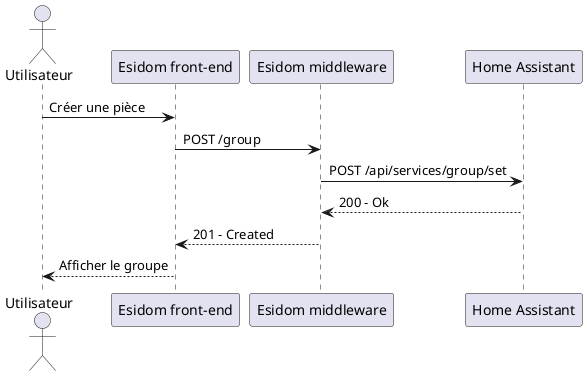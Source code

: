 @startuml créer groupe

actor "Utilisateur" as u
participant "Esidom front-end" as fe
participant "Esidom middleware" as m
participant "Home Assistant" as ha

u -> fe: Créer une pièce
fe -> m: POST /group
m -> ha: POST /api/services/group/set
ha --> m: 200 - Ok
m --> fe: 201 - Created
fe --> u: Afficher le groupe

@enduml